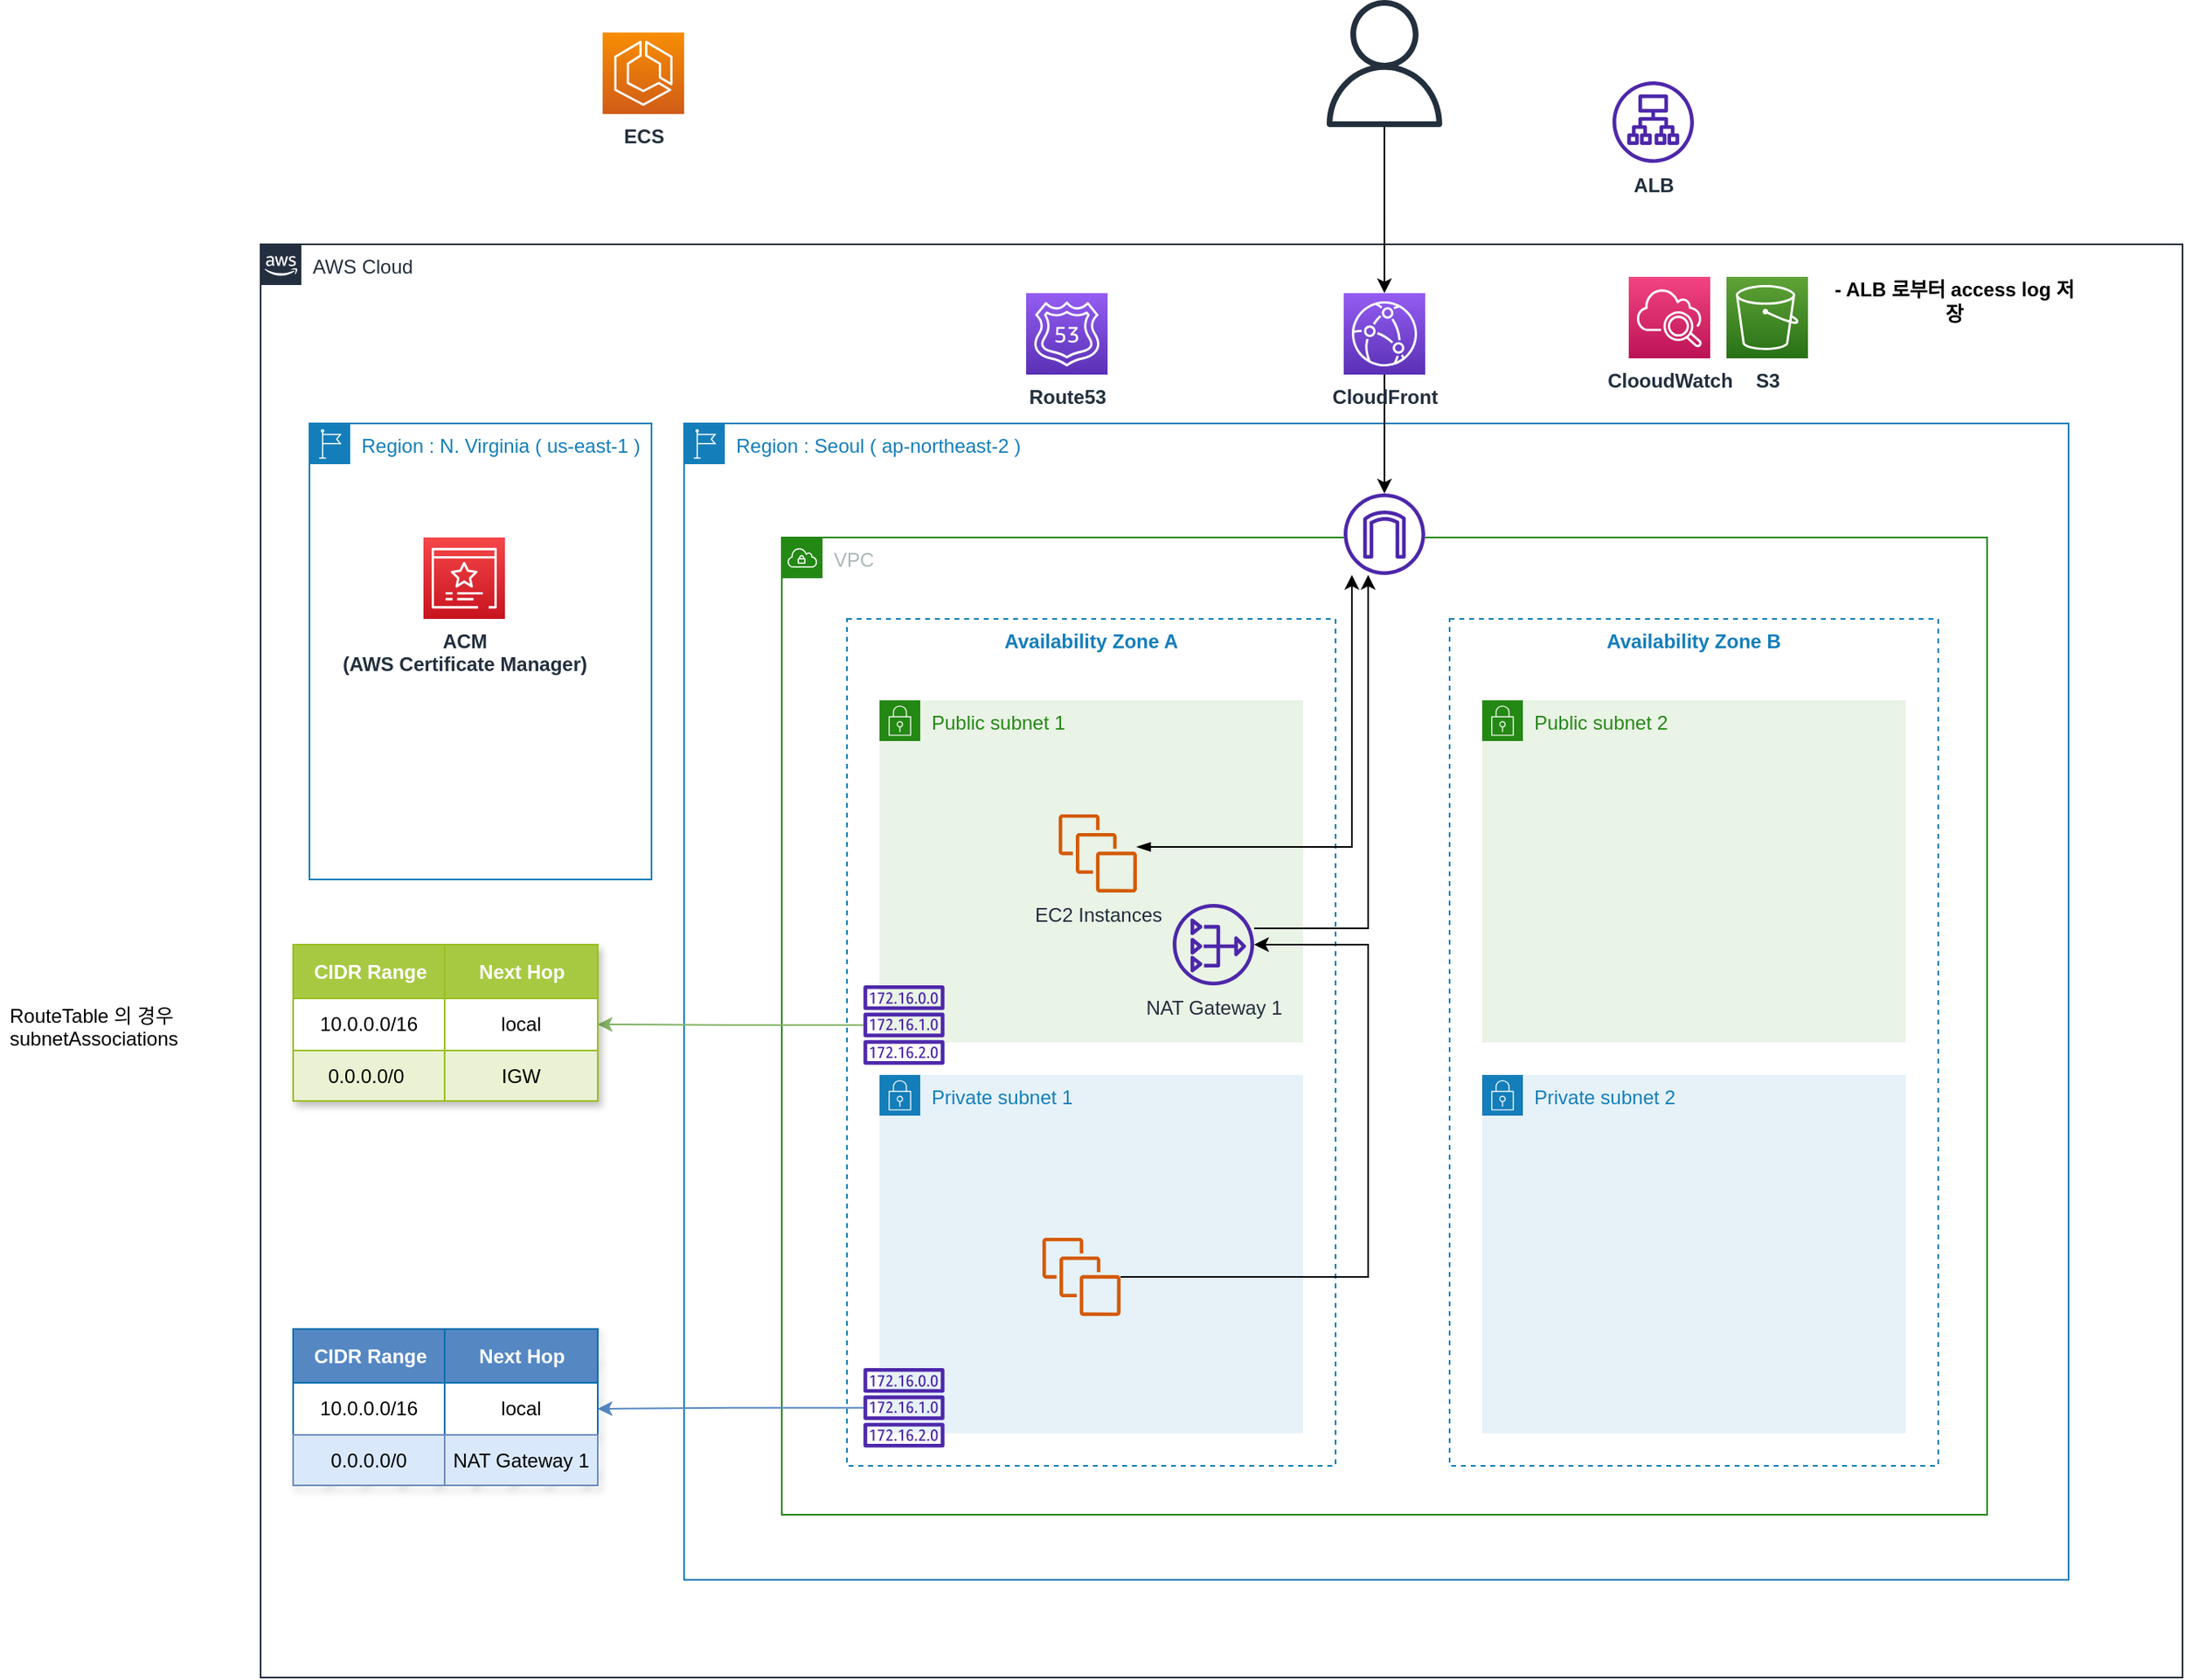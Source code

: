 <mxfile version="21.2.1" type="device" pages="2">
  <diagram name="first" id="Gbo5e4VQ8HwpnUsIbm7H">
    <mxGraphModel dx="2334" dy="1979" grid="1" gridSize="10" guides="1" tooltips="1" connect="1" arrows="1" fold="1" page="1" pageScale="1" pageWidth="1100" pageHeight="850" math="0" shadow="0">
      <root>
        <object label="" aws_vpc_cidr="10.0.0.0/16" aws_public_subnet_1_cidr="10.0.1.0/24" aws_public_subnet_2_cidr="10.0.2.0/24" aws_private_subnet_1_cidr="10.0.4.0/24" aws_private_subnet_2_cidr="10.0.5.0/24" id="0">
          <mxCell />
        </object>
        <mxCell id="1" value="Network layer" style="locked=1;" parent="0" />
        <mxCell id="mb-uH8kiBHIfrfxMW9q3-2" value="Region : Seoul ( ap-northeast-2 )" style="points=[[0,0],[0.25,0],[0.5,0],[0.75,0],[1,0],[1,0.25],[1,0.5],[1,0.75],[1,1],[0.75,1],[0.5,1],[0.25,1],[0,1],[0,0.75],[0,0.5],[0,0.25]];outlineConnect=0;gradientColor=none;html=1;whiteSpace=wrap;fontSize=12;fontStyle=0;container=1;pointerEvents=0;collapsible=0;recursiveResize=0;shape=mxgraph.aws4.group;grIcon=mxgraph.aws4.group_region;strokeColor=#147EBA;fillColor=none;verticalAlign=top;align=left;spacingLeft=30;fontColor=#147EBA;" parent="1" vertex="1">
          <mxGeometry x="120" y="80" width="850" height="710" as="geometry" />
        </mxCell>
        <mxCell id="mb-uH8kiBHIfrfxMW9q3-3" value="VPC" style="points=[[0,0],[0.25,0],[0.5,0],[0.75,0],[1,0],[1,0.25],[1,0.5],[1,0.75],[1,1],[0.75,1],[0.5,1],[0.25,1],[0,1],[0,0.75],[0,0.5],[0,0.25]];outlineConnect=0;gradientColor=none;html=1;whiteSpace=wrap;fontSize=12;fontStyle=0;container=1;pointerEvents=0;collapsible=0;recursiveResize=0;shape=mxgraph.aws4.group;grIcon=mxgraph.aws4.group_vpc;strokeColor=#248814;fillColor=none;verticalAlign=top;align=left;spacingLeft=30;fontColor=#AAB7B8;dashed=0;" parent="mb-uH8kiBHIfrfxMW9q3-2" vertex="1">
          <mxGeometry x="60" y="70" width="740" height="600" as="geometry" />
        </mxCell>
        <mxCell id="mb-uH8kiBHIfrfxMW9q3-4" value="Availability Zone A" style="fillColor=none;strokeColor=#147EBA;dashed=1;verticalAlign=top;fontStyle=1;fontColor=#147EBA;whiteSpace=wrap;html=1;" parent="mb-uH8kiBHIfrfxMW9q3-3" vertex="1">
          <mxGeometry x="40" y="50" width="300" height="520" as="geometry" />
        </mxCell>
        <mxCell id="mb-uH8kiBHIfrfxMW9q3-12" value="Availability Zone B" style="fillColor=none;strokeColor=#147EBA;dashed=1;verticalAlign=top;fontStyle=1;fontColor=#147EBA;whiteSpace=wrap;html=1;" parent="mb-uH8kiBHIfrfxMW9q3-3" vertex="1">
          <mxGeometry x="410" y="50" width="300" height="520" as="geometry" />
        </mxCell>
        <mxCell id="mb-uH8kiBHIfrfxMW9q3-9" value="Public subnet 1" style="points=[[0,0],[0.25,0],[0.5,0],[0.75,0],[1,0],[1,0.25],[1,0.5],[1,0.75],[1,1],[0.75,1],[0.5,1],[0.25,1],[0,1],[0,0.75],[0,0.5],[0,0.25]];outlineConnect=0;gradientColor=none;html=1;whiteSpace=wrap;fontSize=12;fontStyle=0;container=1;pointerEvents=0;collapsible=0;recursiveResize=0;shape=mxgraph.aws4.group;grIcon=mxgraph.aws4.group_security_group;grStroke=0;strokeColor=#248814;fillColor=#E9F3E6;verticalAlign=top;align=left;spacingLeft=30;fontColor=#248814;dashed=0;" parent="mb-uH8kiBHIfrfxMW9q3-3" vertex="1">
          <mxGeometry x="60" y="100" width="260" height="210" as="geometry" />
        </mxCell>
        <mxCell id="mb-uH8kiBHIfrfxMW9q3-8" value="Private subnet 1" style="points=[[0,0],[0.25,0],[0.5,0],[0.75,0],[1,0],[1,0.25],[1,0.5],[1,0.75],[1,1],[0.75,1],[0.5,1],[0.25,1],[0,1],[0,0.75],[0,0.5],[0,0.25]];outlineConnect=0;gradientColor=none;html=1;whiteSpace=wrap;fontSize=12;fontStyle=0;container=1;pointerEvents=0;collapsible=0;recursiveResize=0;shape=mxgraph.aws4.group;grIcon=mxgraph.aws4.group_security_group;grStroke=0;strokeColor=#147EBA;fillColor=#E6F2F8;verticalAlign=top;align=left;spacingLeft=30;fontColor=#147EBA;dashed=0;" parent="mb-uH8kiBHIfrfxMW9q3-3" vertex="1">
          <mxGeometry x="60" y="330" width="260" height="220" as="geometry" />
        </mxCell>
        <mxCell id="mb-uH8kiBHIfrfxMW9q3-13" value="Public subnet 2" style="points=[[0,0],[0.25,0],[0.5,0],[0.75,0],[1,0],[1,0.25],[1,0.5],[1,0.75],[1,1],[0.75,1],[0.5,1],[0.25,1],[0,1],[0,0.75],[0,0.5],[0,0.25]];outlineConnect=0;gradientColor=none;html=1;whiteSpace=wrap;fontSize=12;fontStyle=0;container=1;pointerEvents=0;collapsible=0;recursiveResize=0;shape=mxgraph.aws4.group;grIcon=mxgraph.aws4.group_security_group;grStroke=0;strokeColor=#248814;fillColor=#E9F3E6;verticalAlign=top;align=left;spacingLeft=30;fontColor=#248814;dashed=0;" parent="mb-uH8kiBHIfrfxMW9q3-3" vertex="1">
          <mxGeometry x="430" y="100" width="260" height="210" as="geometry" />
        </mxCell>
        <mxCell id="mb-uH8kiBHIfrfxMW9q3-14" value="Private subnet 2" style="points=[[0,0],[0.25,0],[0.5,0],[0.75,0],[1,0],[1,0.25],[1,0.5],[1,0.75],[1,1],[0.75,1],[0.5,1],[0.25,1],[0,1],[0,0.75],[0,0.5],[0,0.25]];outlineConnect=0;gradientColor=none;html=1;whiteSpace=wrap;fontSize=12;fontStyle=0;container=1;pointerEvents=0;collapsible=0;recursiveResize=0;shape=mxgraph.aws4.group;grIcon=mxgraph.aws4.group_security_group;grStroke=0;strokeColor=#147EBA;fillColor=#E6F2F8;verticalAlign=top;align=left;spacingLeft=30;fontColor=#147EBA;dashed=0;" parent="mb-uH8kiBHIfrfxMW9q3-3" vertex="1">
          <mxGeometry x="430" y="330" width="260" height="220" as="geometry" />
        </mxCell>
        <mxCell id="FrHnQ4htE1Mah1qKq04Q-47" value="Region : N. Virginia ( us-east-1 )" style="points=[[0,0],[0.25,0],[0.5,0],[0.75,0],[1,0],[1,0.25],[1,0.5],[1,0.75],[1,1],[0.75,1],[0.5,1],[0.25,1],[0,1],[0,0.75],[0,0.5],[0,0.25]];outlineConnect=0;gradientColor=none;html=1;whiteSpace=wrap;fontSize=12;fontStyle=0;container=1;pointerEvents=0;collapsible=0;recursiveResize=0;shape=mxgraph.aws4.group;grIcon=mxgraph.aws4.group_region;strokeColor=#147EBA;fillColor=none;verticalAlign=top;align=left;spacingLeft=30;fontColor=#147EBA;shadow=0;fontFamily=Helvetica;" parent="1" vertex="1">
          <mxGeometry x="-110" y="80" width="210" height="280" as="geometry" />
        </mxCell>
        <mxCell id="mrTDmgNtS3M58BJXcttg-2" value="AWS Cloud" style="points=[[0,0],[0.25,0],[0.5,0],[0.75,0],[1,0],[1,0.25],[1,0.5],[1,0.75],[1,1],[0.75,1],[0.5,1],[0.25,1],[0,1],[0,0.75],[0,0.5],[0,0.25]];outlineConnect=0;gradientColor=none;html=1;whiteSpace=wrap;fontSize=12;fontStyle=0;container=1;pointerEvents=0;collapsible=0;recursiveResize=0;shape=mxgraph.aws4.group;grIcon=mxgraph.aws4.group_aws_cloud_alt;strokeColor=#232F3E;fillColor=none;verticalAlign=top;align=left;spacingLeft=30;fontColor=#232F3E;dashed=0;" parent="1" vertex="1">
          <mxGeometry x="-140" y="-30" width="1180" height="880" as="geometry" />
        </mxCell>
        <mxCell id="mb-uH8kiBHIfrfxMW9q3-28" value="Network asso " style="" parent="0" />
        <mxCell id="mb-uH8kiBHIfrfxMW9q3-42" value="" style="group" parent="mb-uH8kiBHIfrfxMW9q3-28" vertex="1" connectable="0">
          <mxGeometry x="525" y="123" width="50" height="50" as="geometry" />
        </mxCell>
        <mxCell id="mb-uH8kiBHIfrfxMW9q3-43" value="" style="rounded=0;whiteSpace=wrap;html=1;strokeColor=none;" parent="mb-uH8kiBHIfrfxMW9q3-42" vertex="1">
          <mxGeometry width="50" height="50" as="geometry" />
        </mxCell>
        <mxCell id="mb-uH8kiBHIfrfxMW9q3-44" value="" style="sketch=0;outlineConnect=0;fontColor=#232F3E;gradientColor=none;fillColor=#4D27AA;strokeColor=none;dashed=0;verticalLabelPosition=bottom;verticalAlign=top;align=center;html=1;fontSize=12;fontStyle=0;aspect=fixed;pointerEvents=1;shape=mxgraph.aws4.internet_gateway;" parent="mb-uH8kiBHIfrfxMW9q3-42" vertex="1">
          <mxGeometry width="50" height="50" as="geometry" />
        </mxCell>
        <mxCell id="mb-uH8kiBHIfrfxMW9q3-48" style="edgeStyle=orthogonalEdgeStyle;rounded=0;orthogonalLoop=1;jettySize=auto;html=1;startArrow=blockThin;startFill=1;" parent="mb-uH8kiBHIfrfxMW9q3-28" source="mb-uH8kiBHIfrfxMW9q3-45" target="mb-uH8kiBHIfrfxMW9q3-44" edge="1">
          <mxGeometry relative="1" as="geometry">
            <Array as="points">
              <mxPoint x="530" y="340" />
            </Array>
          </mxGeometry>
        </mxCell>
        <mxCell id="mb-uH8kiBHIfrfxMW9q3-45" value="EC2 Instances" style="sketch=0;outlineConnect=0;fontColor=#232F3E;gradientColor=none;fillColor=#D45B07;strokeColor=none;dashed=0;verticalLabelPosition=bottom;verticalAlign=top;align=center;html=1;fontSize=12;fontStyle=0;aspect=fixed;pointerEvents=1;shape=mxgraph.aws4.instances;" parent="mb-uH8kiBHIfrfxMW9q3-28" vertex="1">
          <mxGeometry x="350" y="320" width="48" height="48" as="geometry" />
        </mxCell>
        <mxCell id="mb-uH8kiBHIfrfxMW9q3-46" value="NAT Gateway 1" style="sketch=0;outlineConnect=0;fontColor=#232F3E;gradientColor=none;fillColor=#4D27AA;strokeColor=none;dashed=0;verticalLabelPosition=bottom;verticalAlign=top;align=center;html=1;fontSize=12;fontStyle=0;aspect=fixed;pointerEvents=1;shape=mxgraph.aws4.nat_gateway;" parent="mb-uH8kiBHIfrfxMW9q3-28" vertex="1">
          <mxGeometry x="420" y="375" width="50" height="50" as="geometry" />
        </mxCell>
        <mxCell id="mb-uH8kiBHIfrfxMW9q3-47" style="edgeStyle=orthogonalEdgeStyle;rounded=0;orthogonalLoop=1;jettySize=auto;html=1;" parent="mb-uH8kiBHIfrfxMW9q3-28" source="mb-uH8kiBHIfrfxMW9q3-46" target="mb-uH8kiBHIfrfxMW9q3-44" edge="1">
          <mxGeometry relative="1" as="geometry">
            <Array as="points">
              <mxPoint x="540" y="390" />
            </Array>
          </mxGeometry>
        </mxCell>
        <mxCell id="mb-uH8kiBHIfrfxMW9q3-50" style="edgeStyle=orthogonalEdgeStyle;rounded=0;orthogonalLoop=1;jettySize=auto;html=1;" parent="mb-uH8kiBHIfrfxMW9q3-28" source="mb-uH8kiBHIfrfxMW9q3-49" edge="1">
          <mxGeometry relative="1" as="geometry">
            <mxPoint x="470" y="400" as="targetPoint" />
            <Array as="points">
              <mxPoint x="540" y="604" />
              <mxPoint x="540" y="400" />
            </Array>
          </mxGeometry>
        </mxCell>
        <mxCell id="mb-uH8kiBHIfrfxMW9q3-49" value="" style="sketch=0;outlineConnect=0;fontColor=#232F3E;gradientColor=none;fillColor=#D45B07;strokeColor=none;dashed=0;verticalLabelPosition=bottom;verticalAlign=top;align=center;html=1;fontSize=12;fontStyle=0;aspect=fixed;pointerEvents=1;shape=mxgraph.aws4.instances;" parent="mb-uH8kiBHIfrfxMW9q3-28" vertex="1">
          <mxGeometry x="340" y="580" width="48" height="48" as="geometry" />
        </mxCell>
        <mxCell id="FrHnQ4htE1Mah1qKq04Q-1" style="edgeStyle=orthogonalEdgeStyle;rounded=0;orthogonalLoop=1;jettySize=auto;html=1;entryX=1;entryY=0.5;entryDx=0;entryDy=0;fillColor=#d5e8d4;strokeColor=#82b366;fontStyle=1" parent="mb-uH8kiBHIfrfxMW9q3-28" source="mb-uH8kiBHIfrfxMW9q3-51" target="mb-uH8kiBHIfrfxMW9q3-58" edge="1">
          <mxGeometry relative="1" as="geometry" />
        </mxCell>
        <mxCell id="mb-uH8kiBHIfrfxMW9q3-51" value="" style="sketch=0;outlineConnect=0;fontColor=#232F3E;gradientColor=none;fillColor=#4D27AA;strokeColor=none;dashed=0;verticalLabelPosition=bottom;verticalAlign=top;align=center;html=1;fontSize=12;fontStyle=0;aspect=fixed;pointerEvents=1;shape=mxgraph.aws4.route_table;" parent="mb-uH8kiBHIfrfxMW9q3-28" vertex="1">
          <mxGeometry x="230" y="425" width="50" height="48.72" as="geometry" />
        </mxCell>
        <mxCell id="FrHnQ4htE1Mah1qKq04Q-43" style="edgeStyle=orthogonalEdgeStyle;rounded=0;orthogonalLoop=1;jettySize=auto;html=1;fontFamily=Helvetica;fontSize=12;fontColor=rgb(0, 0, 0);strokeColor=#5587C3;" parent="mb-uH8kiBHIfrfxMW9q3-28" source="mb-uH8kiBHIfrfxMW9q3-52" target="FrHnQ4htE1Mah1qKq04Q-20" edge="1">
          <mxGeometry relative="1" as="geometry" />
        </mxCell>
        <mxCell id="mb-uH8kiBHIfrfxMW9q3-52" value="" style="sketch=0;outlineConnect=0;fontColor=#232F3E;gradientColor=none;fillColor=#4D27AA;strokeColor=none;dashed=0;verticalLabelPosition=bottom;verticalAlign=top;align=center;html=1;fontSize=12;fontStyle=0;aspect=fixed;pointerEvents=1;shape=mxgraph.aws4.route_table;" parent="mb-uH8kiBHIfrfxMW9q3-28" vertex="1">
          <mxGeometry x="230" y="660" width="50" height="48.72" as="geometry" />
        </mxCell>
        <mxCell id="mb-uH8kiBHIfrfxMW9q3-53" value="Assets" style="childLayout=tableLayout;recursiveResize=0;strokeColor=#98bf21;fillColor=#A7C942;shadow=1;" parent="mb-uH8kiBHIfrfxMW9q3-28" vertex="1">
          <mxGeometry x="-120" y="400" width="187" height="96" as="geometry" />
        </mxCell>
        <mxCell id="mb-uH8kiBHIfrfxMW9q3-54" style="shape=tableRow;horizontal=0;startSize=0;swimlaneHead=0;swimlaneBody=0;top=0;left=0;bottom=0;right=0;dropTarget=0;collapsible=0;recursiveResize=0;expand=0;fontStyle=0;strokeColor=inherit;fillColor=#ffffff;" parent="mb-uH8kiBHIfrfxMW9q3-53" vertex="1">
          <mxGeometry width="187" height="33" as="geometry" />
        </mxCell>
        <mxCell id="mb-uH8kiBHIfrfxMW9q3-55" value="CIDR Range" style="connectable=0;recursiveResize=0;strokeColor=inherit;fillColor=#A7C942;align=center;fontStyle=1;fontColor=#FFFFFF;html=1;" parent="mb-uH8kiBHIfrfxMW9q3-54" vertex="1">
          <mxGeometry width="93" height="33" as="geometry">
            <mxRectangle width="93" height="33" as="alternateBounds" />
          </mxGeometry>
        </mxCell>
        <mxCell id="mb-uH8kiBHIfrfxMW9q3-56" value="Next Hop" style="connectable=0;recursiveResize=0;strokeColor=inherit;fillColor=#A7C942;align=center;fontStyle=1;fontColor=#FFFFFF;html=1;" parent="mb-uH8kiBHIfrfxMW9q3-54" vertex="1">
          <mxGeometry x="93" width="94" height="33" as="geometry">
            <mxRectangle width="94" height="33" as="alternateBounds" />
          </mxGeometry>
        </mxCell>
        <mxCell id="mb-uH8kiBHIfrfxMW9q3-58" value="" style="shape=tableRow;horizontal=0;startSize=0;swimlaneHead=0;swimlaneBody=0;top=0;left=0;bottom=0;right=0;dropTarget=0;collapsible=0;recursiveResize=0;expand=0;fontStyle=0;strokeColor=inherit;fillColor=#ffffff;" parent="mb-uH8kiBHIfrfxMW9q3-53" vertex="1">
          <mxGeometry y="33" width="187" height="32" as="geometry" />
        </mxCell>
        <object placeholders="1" placeholder="aws_vpc_cidr" id="mb-uH8kiBHIfrfxMW9q3-59">
          <mxCell style="connectable=0;recursiveResize=0;strokeColor=inherit;fillColor=inherit;align=center;whiteSpace=wrap;html=1;" parent="mb-uH8kiBHIfrfxMW9q3-58" vertex="1">
            <mxGeometry width="93" height="32" as="geometry">
              <mxRectangle width="93" height="32" as="alternateBounds" />
            </mxGeometry>
          </mxCell>
        </object>
        <mxCell id="mb-uH8kiBHIfrfxMW9q3-60" value="local" style="connectable=0;recursiveResize=0;strokeColor=inherit;fillColor=inherit;align=center;whiteSpace=wrap;html=1;" parent="mb-uH8kiBHIfrfxMW9q3-58" vertex="1">
          <mxGeometry x="93" width="94" height="32" as="geometry">
            <mxRectangle width="94" height="32" as="alternateBounds" />
          </mxGeometry>
        </mxCell>
        <mxCell id="mb-uH8kiBHIfrfxMW9q3-62" value="" style="shape=tableRow;horizontal=0;startSize=0;swimlaneHead=0;swimlaneBody=0;top=0;left=0;bottom=0;right=0;dropTarget=0;collapsible=0;recursiveResize=0;expand=0;fontStyle=1;strokeColor=inherit;fillColor=#EAF2D3;" parent="mb-uH8kiBHIfrfxMW9q3-53" vertex="1">
          <mxGeometry y="65" width="187" height="31" as="geometry" />
        </mxCell>
        <mxCell id="mb-uH8kiBHIfrfxMW9q3-63" value="0.0.0.0/0&amp;nbsp;" style="connectable=0;recursiveResize=0;strokeColor=inherit;fillColor=inherit;whiteSpace=wrap;html=1;" parent="mb-uH8kiBHIfrfxMW9q3-62" vertex="1">
          <mxGeometry width="93" height="31" as="geometry">
            <mxRectangle width="93" height="31" as="alternateBounds" />
          </mxGeometry>
        </mxCell>
        <mxCell id="mb-uH8kiBHIfrfxMW9q3-64" value="IGW" style="connectable=0;recursiveResize=0;strokeColor=inherit;fillColor=inherit;whiteSpace=wrap;html=1;" parent="mb-uH8kiBHIfrfxMW9q3-62" vertex="1">
          <mxGeometry x="93" width="94" height="31" as="geometry">
            <mxRectangle width="94" height="31" as="alternateBounds" />
          </mxGeometry>
        </mxCell>
        <mxCell id="FrHnQ4htE1Mah1qKq04Q-15" value="Assets" style="childLayout=tableLayout;recursiveResize=0;strokeColor=#006EAF;fillColor=#1ba1e2;shadow=1;fillStyle=hatch;fontColor=#ffffff;" parent="mb-uH8kiBHIfrfxMW9q3-28" vertex="1">
          <mxGeometry x="-120" y="636" width="187" height="96" as="geometry" />
        </mxCell>
        <mxCell id="FrHnQ4htE1Mah1qKq04Q-16" style="shape=tableRow;horizontal=0;startSize=0;swimlaneHead=0;swimlaneBody=0;top=0;left=0;bottom=0;right=0;dropTarget=0;collapsible=0;recursiveResize=0;expand=0;fontStyle=0;strokeColor=inherit;fillColor=#5587c3;" parent="FrHnQ4htE1Mah1qKq04Q-15" vertex="1">
          <mxGeometry width="187" height="33" as="geometry" />
        </mxCell>
        <mxCell id="FrHnQ4htE1Mah1qKq04Q-17" value="CIDR Range" style="connectable=0;recursiveResize=0;strokeColor=inherit;fillColor=#5587c3;align=center;fontStyle=1;fontColor=#FFFFFF;html=1;" parent="FrHnQ4htE1Mah1qKq04Q-16" vertex="1">
          <mxGeometry width="93" height="33" as="geometry">
            <mxRectangle width="93" height="33" as="alternateBounds" />
          </mxGeometry>
        </mxCell>
        <mxCell id="FrHnQ4htE1Mah1qKq04Q-18" value="Next Hop" style="connectable=0;recursiveResize=0;strokeColor=inherit;fillColor=#5587c3;align=center;fontStyle=1;fontColor=#FFFFFF;html=1;" parent="FrHnQ4htE1Mah1qKq04Q-16" vertex="1">
          <mxGeometry x="93" width="94" height="33" as="geometry">
            <mxRectangle width="94" height="33" as="alternateBounds" />
          </mxGeometry>
        </mxCell>
        <mxCell id="FrHnQ4htE1Mah1qKq04Q-20" value="" style="shape=tableRow;horizontal=0;startSize=0;swimlaneHead=0;swimlaneBody=0;top=0;left=0;bottom=0;right=0;dropTarget=0;collapsible=0;recursiveResize=0;expand=0;fontStyle=0;strokeColor=inherit;fillColor=#ffffff;" parent="FrHnQ4htE1Mah1qKq04Q-15" vertex="1">
          <mxGeometry y="33" width="187" height="32" as="geometry" />
        </mxCell>
        <object placeholders="1" placeholder="aws_vpc_cidr" id="FrHnQ4htE1Mah1qKq04Q-21">
          <mxCell style="connectable=0;recursiveResize=0;strokeColor=inherit;fillColor=inherit;align=center;whiteSpace=wrap;html=1;" parent="FrHnQ4htE1Mah1qKq04Q-20" vertex="1">
            <mxGeometry width="93" height="32" as="geometry">
              <mxRectangle width="93" height="32" as="alternateBounds" />
            </mxGeometry>
          </mxCell>
        </object>
        <mxCell id="FrHnQ4htE1Mah1qKq04Q-22" value="local" style="connectable=0;recursiveResize=0;strokeColor=inherit;fillColor=inherit;align=center;whiteSpace=wrap;html=1;" parent="FrHnQ4htE1Mah1qKq04Q-20" vertex="1">
          <mxGeometry x="93" width="94" height="32" as="geometry">
            <mxRectangle width="94" height="32" as="alternateBounds" />
          </mxGeometry>
        </mxCell>
        <mxCell id="FrHnQ4htE1Mah1qKq04Q-24" value="" style="shape=tableRow;horizontal=0;startSize=0;swimlaneHead=0;swimlaneBody=0;top=0;left=0;bottom=0;right=0;dropTarget=0;collapsible=0;recursiveResize=0;expand=0;fontStyle=1;strokeColor=#6c8ebf;fillColor=#dae8fc;" parent="FrHnQ4htE1Mah1qKq04Q-15" vertex="1">
          <mxGeometry y="65" width="187" height="31" as="geometry" />
        </mxCell>
        <mxCell id="FrHnQ4htE1Mah1qKq04Q-25" value="0.0.0.0/0" style="connectable=0;recursiveResize=0;strokeColor=#6c8ebf;fillColor=#dae8fc;whiteSpace=wrap;html=1;" parent="FrHnQ4htE1Mah1qKq04Q-24" vertex="1">
          <mxGeometry width="93" height="31" as="geometry">
            <mxRectangle width="93" height="31" as="alternateBounds" />
          </mxGeometry>
        </mxCell>
        <mxCell id="FrHnQ4htE1Mah1qKq04Q-26" value="NAT Gateway 1" style="connectable=0;recursiveResize=0;strokeColor=#6c8ebf;fillColor=#dae8fc;whiteSpace=wrap;html=1;" parent="FrHnQ4htE1Mah1qKq04Q-24" vertex="1">
          <mxGeometry x="93" width="94" height="31" as="geometry">
            <mxRectangle width="94" height="31" as="alternateBounds" />
          </mxGeometry>
        </mxCell>
        <mxCell id="FrHnQ4htE1Mah1qKq04Q-44" value="RouteTable 의 경우 subnetAssociations" style="text;strokeColor=none;fillColor=none;align=left;verticalAlign=middle;spacingLeft=4;spacingRight=4;overflow=hidden;points=[[0,0.5],[1,0.5]];portConstraint=eastwest;rotatable=0;whiteSpace=wrap;html=1;fontSize=12;fontFamily=Helvetica;fontColor=rgb(0, 0, 0);" parent="mb-uH8kiBHIfrfxMW9q3-28" vertex="1">
          <mxGeometry x="-300" y="434.36" width="150" height="30" as="geometry" />
        </mxCell>
        <mxCell id="FrHnQ4htE1Mah1qKq04Q-59" style="edgeStyle=orthogonalEdgeStyle;rounded=0;orthogonalLoop=1;jettySize=auto;html=1;fontFamily=Helvetica;fontSize=12;fontColor=rgb(0, 0, 0);" parent="mb-uH8kiBHIfrfxMW9q3-28" source="mrTDmgNtS3M58BJXcttg-8" target="mrTDmgNtS3M58BJXcttg-9" edge="1">
          <mxGeometry relative="1" as="geometry">
            <mxPoint x="550.333" y="-80" as="sourcePoint" />
          </mxGeometry>
        </mxCell>
        <mxCell id="FrHnQ4htE1Mah1qKq04Q-61" value="&lt;b&gt;ACM &lt;br&gt;(AWS Certificate Manager)&lt;/b&gt;" style="sketch=0;points=[[0,0,0],[0.25,0,0],[0.5,0,0],[0.75,0,0],[1,0,0],[0,1,0],[0.25,1,0],[0.5,1,0],[0.75,1,0],[1,1,0],[0,0.25,0],[0,0.5,0],[0,0.75,0],[1,0.25,0],[1,0.5,0],[1,0.75,0]];outlineConnect=0;fontColor=#232F3E;gradientColor=#F54749;gradientDirection=north;fillColor=#C7131F;strokeColor=#ffffff;dashed=0;verticalLabelPosition=bottom;verticalAlign=top;align=center;html=1;fontSize=12;fontStyle=0;aspect=fixed;shape=mxgraph.aws4.resourceIcon;resIcon=mxgraph.aws4.certificate_manager_3;shadow=0;fontFamily=Helvetica;" parent="mb-uH8kiBHIfrfxMW9q3-28" vertex="1">
          <mxGeometry x="-40" y="150" width="50" height="50" as="geometry" />
        </mxCell>
        <mxCell id="mrTDmgNtS3M58BJXcttg-8" value="" style="sketch=0;outlineConnect=0;fontColor=#232F3E;gradientColor=none;fillColor=#232F3D;strokeColor=none;dashed=0;verticalLabelPosition=bottom;verticalAlign=top;align=center;html=1;fontSize=12;fontStyle=0;aspect=fixed;pointerEvents=1;shape=mxgraph.aws4.user;" parent="mb-uH8kiBHIfrfxMW9q3-28" vertex="1">
          <mxGeometry x="511" y="-180" width="78" height="78" as="geometry" />
        </mxCell>
        <mxCell id="mrTDmgNtS3M58BJXcttg-10" value="&lt;b&gt;Route53&lt;/b&gt;" style="sketch=0;points=[[0,0,0],[0.25,0,0],[0.5,0,0],[0.75,0,0],[1,0,0],[0,1,0],[0.25,1,0],[0.5,1,0],[0.75,1,0],[1,1,0],[0,0.25,0],[0,0.5,0],[0,0.75,0],[1,0.25,0],[1,0.5,0],[1,0.75,0]];outlineConnect=0;fontColor=#232F3E;gradientColor=#945DF2;gradientDirection=north;fillColor=#5A30B5;strokeColor=#ffffff;dashed=0;verticalLabelPosition=bottom;verticalAlign=top;align=center;html=1;fontSize=12;fontStyle=0;aspect=fixed;shape=mxgraph.aws4.resourceIcon;resIcon=mxgraph.aws4.route_53;shadow=0;fontFamily=Helvetica;" parent="mb-uH8kiBHIfrfxMW9q3-28" vertex="1">
          <mxGeometry x="330" width="50" height="50" as="geometry" />
        </mxCell>
        <mxCell id="mrTDmgNtS3M58BJXcttg-11" value="" style="edgeStyle=orthogonalEdgeStyle;rounded=0;orthogonalLoop=1;jettySize=auto;html=1;fontFamily=Helvetica;fontSize=12;fontColor=rgb(0, 0, 0);" parent="mb-uH8kiBHIfrfxMW9q3-28" source="mrTDmgNtS3M58BJXcttg-9" target="mb-uH8kiBHIfrfxMW9q3-44" edge="1">
          <mxGeometry relative="1" as="geometry">
            <mxPoint x="550" y="-102" as="sourcePoint" />
            <mxPoint x="550" y="123" as="targetPoint" />
          </mxGeometry>
        </mxCell>
        <mxCell id="mrTDmgNtS3M58BJXcttg-9" value="&lt;b&gt;CloudFront&lt;/b&gt;" style="sketch=0;points=[[0,0,0],[0.25,0,0],[0.5,0,0],[0.75,0,0],[1,0,0],[0,1,0],[0.25,1,0],[0.5,1,0],[0.75,1,0],[1,1,0],[0,0.25,0],[0,0.5,0],[0,0.75,0],[1,0.25,0],[1,0.5,0],[1,0.75,0]];outlineConnect=0;fontColor=#232F3E;gradientColor=#945DF2;gradientDirection=north;fillColor=#5A30B5;strokeColor=#ffffff;dashed=0;verticalLabelPosition=bottom;verticalAlign=top;align=center;html=1;fontSize=12;fontStyle=0;aspect=fixed;shape=mxgraph.aws4.resourceIcon;resIcon=mxgraph.aws4.cloudfront;shadow=0;fontFamily=Helvetica;" parent="mb-uH8kiBHIfrfxMW9q3-28" vertex="1">
          <mxGeometry x="525" width="50" height="50" as="geometry" />
        </mxCell>
        <mxCell id="OV5MdZ-JDMMUz64j9pT9-5" value="&lt;b&gt;ALB&lt;/b&gt;" style="sketch=0;outlineConnect=0;fontColor=#232F3E;gradientColor=none;fillColor=#4D27AA;strokeColor=none;dashed=0;verticalLabelPosition=bottom;verticalAlign=top;align=center;html=1;fontSize=12;fontStyle=0;aspect=fixed;pointerEvents=1;shape=mxgraph.aws4.application_load_balancer;" vertex="1" parent="mb-uH8kiBHIfrfxMW9q3-28">
          <mxGeometry x="690" y="-130" width="50" height="50" as="geometry" />
        </mxCell>
        <mxCell id="OV5MdZ-JDMMUz64j9pT9-2" value="Service" parent="0" />
        <mxCell id="OV5MdZ-JDMMUz64j9pT9-3" value="&lt;b&gt;S3&lt;/b&gt;" style="sketch=0;points=[[0,0,0],[0.25,0,0],[0.5,0,0],[0.75,0,0],[1,0,0],[0,1,0],[0.25,1,0],[0.5,1,0],[0.75,1,0],[1,1,0],[0,0.25,0],[0,0.5,0],[0,0.75,0],[1,0.25,0],[1,0.5,0],[1,0.75,0]];outlineConnect=0;fontColor=#232F3E;gradientColor=#60A337;gradientDirection=north;fillColor=#277116;strokeColor=#ffffff;dashed=0;verticalLabelPosition=bottom;verticalAlign=top;align=center;html=1;fontSize=12;fontStyle=0;aspect=fixed;shape=mxgraph.aws4.resourceIcon;resIcon=mxgraph.aws4.s3;" vertex="1" parent="OV5MdZ-JDMMUz64j9pT9-2">
          <mxGeometry x="760" y="-10" width="50" height="50" as="geometry" />
        </mxCell>
        <mxCell id="OV5MdZ-JDMMUz64j9pT9-6" value="- ALB 로부터 access log 저장" style="text;html=1;strokeColor=none;fillColor=none;align=center;verticalAlign=middle;whiteSpace=wrap;rounded=0;fontStyle=1" vertex="1" parent="OV5MdZ-JDMMUz64j9pT9-2">
          <mxGeometry x="820" y="-10" width="160" height="30" as="geometry" />
        </mxCell>
        <mxCell id="OV5MdZ-JDMMUz64j9pT9-7" value="&lt;b&gt;ClooudWatch&lt;/b&gt;" style="sketch=0;points=[[0,0,0],[0.25,0,0],[0.5,0,0],[0.75,0,0],[1,0,0],[0,1,0],[0.25,1,0],[0.5,1,0],[0.75,1,0],[1,1,0],[0,0.25,0],[0,0.5,0],[0,0.75,0],[1,0.25,0],[1,0.5,0],[1,0.75,0]];points=[[0,0,0],[0.25,0,0],[0.5,0,0],[0.75,0,0],[1,0,0],[0,1,0],[0.25,1,0],[0.5,1,0],[0.75,1,0],[1,1,0],[0,0.25,0],[0,0.5,0],[0,0.75,0],[1,0.25,0],[1,0.5,0],[1,0.75,0]];outlineConnect=0;fontColor=#232F3E;gradientColor=#F34482;gradientDirection=north;fillColor=#BC1356;strokeColor=#ffffff;dashed=0;verticalLabelPosition=bottom;verticalAlign=top;align=center;html=1;fontSize=12;fontStyle=0;aspect=fixed;shape=mxgraph.aws4.resourceIcon;resIcon=mxgraph.aws4.cloudwatch_2;" vertex="1" parent="OV5MdZ-JDMMUz64j9pT9-2">
          <mxGeometry x="700" y="-10" width="50" height="50" as="geometry" />
        </mxCell>
        <mxCell id="OV5MdZ-JDMMUz64j9pT9-8" value="&lt;b&gt;ECS&lt;/b&gt;" style="sketch=0;points=[[0,0,0],[0.25,0,0],[0.5,0,0],[0.75,0,0],[1,0,0],[0,1,0],[0.25,1,0],[0.5,1,0],[0.75,1,0],[1,1,0],[0,0.25,0],[0,0.5,0],[0,0.75,0],[1,0.25,0],[1,0.5,0],[1,0.75,0]];outlineConnect=0;fontColor=#232F3E;gradientColor=#F78E04;gradientDirection=north;fillColor=#D05C17;strokeColor=#ffffff;dashed=0;verticalLabelPosition=bottom;verticalAlign=top;align=center;html=1;fontSize=12;fontStyle=0;aspect=fixed;shape=mxgraph.aws4.resourceIcon;resIcon=mxgraph.aws4.ecs;" vertex="1" parent="OV5MdZ-JDMMUz64j9pT9-2">
          <mxGeometry x="70" y="-160" width="50" height="50" as="geometry" />
        </mxCell>
      </root>
    </mxGraphModel>
  </diagram>
  <diagram name="architectureV2" id="KD2MNpDU8NYvrPc_Ilrf">
    <mxGraphModel dx="2966" dy="2006" grid="1" gridSize="10" guides="1" tooltips="1" connect="1" arrows="1" fold="1" page="1" pageScale="1" pageWidth="1100" pageHeight="850" math="0" shadow="0">
      <root>
        <object label="" aws_vpc_cidr="10.0.0.0/16" aws_public_subnet_1_cidr="10.0.1.0/24" aws_public_subnet_2_cidr="10.0.2.0/24" aws_private_subnet_1_cidr="10.0.4.0/24" aws_private_subnet_2_cidr="10.0.5.0/24" id="8Jet7NFCl9fdVnj03aGY-0">
          <mxCell />
        </object>
        <mxCell id="8Jet7NFCl9fdVnj03aGY-1" value="Network layer" style="locked=1;" parent="8Jet7NFCl9fdVnj03aGY-0" />
        <mxCell id="8Jet7NFCl9fdVnj03aGY-2" value="Region : Seoul ( ap-northeast-2 )" style="points=[[0,0],[0.25,0],[0.5,0],[0.75,0],[1,0],[1,0.25],[1,0.5],[1,0.75],[1,1],[0.75,1],[0.5,1],[0.25,1],[0,1],[0,0.75],[0,0.5],[0,0.25]];outlineConnect=0;gradientColor=none;html=1;whiteSpace=wrap;fontSize=12;fontStyle=0;container=1;pointerEvents=0;collapsible=0;recursiveResize=0;shape=mxgraph.aws4.group;grIcon=mxgraph.aws4.group_region;strokeColor=#147EBA;fillColor=none;verticalAlign=top;align=left;spacingLeft=30;fontColor=#147EBA;" vertex="1" parent="8Jet7NFCl9fdVnj03aGY-1">
          <mxGeometry x="120" y="80" width="850" height="710" as="geometry" />
        </mxCell>
        <mxCell id="8Jet7NFCl9fdVnj03aGY-3" value="VPC" style="points=[[0,0],[0.25,0],[0.5,0],[0.75,0],[1,0],[1,0.25],[1,0.5],[1,0.75],[1,1],[0.75,1],[0.5,1],[0.25,1],[0,1],[0,0.75],[0,0.5],[0,0.25]];outlineConnect=0;gradientColor=none;html=1;whiteSpace=wrap;fontSize=12;fontStyle=0;container=1;pointerEvents=0;collapsible=0;recursiveResize=0;shape=mxgraph.aws4.group;grIcon=mxgraph.aws4.group_vpc;strokeColor=#248814;fillColor=none;verticalAlign=top;align=left;spacingLeft=30;fontColor=#AAB7B8;dashed=0;" vertex="1" parent="8Jet7NFCl9fdVnj03aGY-2">
          <mxGeometry x="60" y="70" width="740" height="600" as="geometry" />
        </mxCell>
        <mxCell id="8Jet7NFCl9fdVnj03aGY-4" value="Availability Zone A" style="fillColor=none;strokeColor=#147EBA;dashed=1;verticalAlign=top;fontStyle=1;fontColor=#147EBA;whiteSpace=wrap;html=1;" vertex="1" parent="8Jet7NFCl9fdVnj03aGY-3">
          <mxGeometry x="40" y="50" width="300" height="520" as="geometry" />
        </mxCell>
        <mxCell id="8Jet7NFCl9fdVnj03aGY-5" value="Availability Zone B" style="fillColor=none;strokeColor=#147EBA;dashed=1;verticalAlign=top;fontStyle=1;fontColor=#147EBA;whiteSpace=wrap;html=1;" vertex="1" parent="8Jet7NFCl9fdVnj03aGY-3">
          <mxGeometry x="410" y="50" width="300" height="520" as="geometry" />
        </mxCell>
        <mxCell id="8Jet7NFCl9fdVnj03aGY-6" value="Public subnet 1" style="points=[[0,0],[0.25,0],[0.5,0],[0.75,0],[1,0],[1,0.25],[1,0.5],[1,0.75],[1,1],[0.75,1],[0.5,1],[0.25,1],[0,1],[0,0.75],[0,0.5],[0,0.25]];outlineConnect=0;gradientColor=none;html=1;whiteSpace=wrap;fontSize=12;fontStyle=0;container=1;pointerEvents=0;collapsible=0;recursiveResize=0;shape=mxgraph.aws4.group;grIcon=mxgraph.aws4.group_security_group;grStroke=0;strokeColor=#248814;fillColor=#E9F3E6;verticalAlign=top;align=left;spacingLeft=30;fontColor=#248814;dashed=0;" vertex="1" parent="8Jet7NFCl9fdVnj03aGY-3">
          <mxGeometry x="60" y="100" width="260" height="210" as="geometry" />
        </mxCell>
        <mxCell id="8Jet7NFCl9fdVnj03aGY-7" value="Private subnet 1" style="points=[[0,0],[0.25,0],[0.5,0],[0.75,0],[1,0],[1,0.25],[1,0.5],[1,0.75],[1,1],[0.75,1],[0.5,1],[0.25,1],[0,1],[0,0.75],[0,0.5],[0,0.25]];outlineConnect=0;gradientColor=none;html=1;whiteSpace=wrap;fontSize=12;fontStyle=0;container=1;pointerEvents=0;collapsible=0;recursiveResize=0;shape=mxgraph.aws4.group;grIcon=mxgraph.aws4.group_security_group;grStroke=0;strokeColor=#147EBA;fillColor=#E6F2F8;verticalAlign=top;align=left;spacingLeft=30;fontColor=#147EBA;dashed=0;" vertex="1" parent="8Jet7NFCl9fdVnj03aGY-3">
          <mxGeometry x="60" y="330" width="260" height="220" as="geometry" />
        </mxCell>
        <mxCell id="8Jet7NFCl9fdVnj03aGY-8" value="Public subnet 2" style="points=[[0,0],[0.25,0],[0.5,0],[0.75,0],[1,0],[1,0.25],[1,0.5],[1,0.75],[1,1],[0.75,1],[0.5,1],[0.25,1],[0,1],[0,0.75],[0,0.5],[0,0.25]];outlineConnect=0;gradientColor=none;html=1;whiteSpace=wrap;fontSize=12;fontStyle=0;container=1;pointerEvents=0;collapsible=0;recursiveResize=0;shape=mxgraph.aws4.group;grIcon=mxgraph.aws4.group_security_group;grStroke=0;strokeColor=#248814;fillColor=#E9F3E6;verticalAlign=top;align=left;spacingLeft=30;fontColor=#248814;dashed=0;" vertex="1" parent="8Jet7NFCl9fdVnj03aGY-3">
          <mxGeometry x="430" y="100" width="260" height="210" as="geometry" />
        </mxCell>
        <mxCell id="8Jet7NFCl9fdVnj03aGY-9" value="Private subnet 2" style="points=[[0,0],[0.25,0],[0.5,0],[0.75,0],[1,0],[1,0.25],[1,0.5],[1,0.75],[1,1],[0.75,1],[0.5,1],[0.25,1],[0,1],[0,0.75],[0,0.5],[0,0.25]];outlineConnect=0;gradientColor=none;html=1;whiteSpace=wrap;fontSize=12;fontStyle=0;container=1;pointerEvents=0;collapsible=0;recursiveResize=0;shape=mxgraph.aws4.group;grIcon=mxgraph.aws4.group_security_group;grStroke=0;strokeColor=#147EBA;fillColor=#E6F2F8;verticalAlign=top;align=left;spacingLeft=30;fontColor=#147EBA;dashed=0;" vertex="1" parent="8Jet7NFCl9fdVnj03aGY-3">
          <mxGeometry x="430" y="330" width="260" height="220" as="geometry" />
        </mxCell>
        <mxCell id="8Jet7NFCl9fdVnj03aGY-10" value="Region : N. Virginia ( us-east-1 )" style="points=[[0,0],[0.25,0],[0.5,0],[0.75,0],[1,0],[1,0.25],[1,0.5],[1,0.75],[1,1],[0.75,1],[0.5,1],[0.25,1],[0,1],[0,0.75],[0,0.5],[0,0.25]];outlineConnect=0;gradientColor=none;html=1;whiteSpace=wrap;fontSize=12;fontStyle=0;container=1;pointerEvents=0;collapsible=0;recursiveResize=0;shape=mxgraph.aws4.group;grIcon=mxgraph.aws4.group_region;strokeColor=#147EBA;fillColor=none;verticalAlign=top;align=left;spacingLeft=30;fontColor=#147EBA;shadow=0;fontFamily=Helvetica;" vertex="1" parent="8Jet7NFCl9fdVnj03aGY-1">
          <mxGeometry x="-110" y="80" width="210" height="280" as="geometry" />
        </mxCell>
        <mxCell id="8Jet7NFCl9fdVnj03aGY-11" value="AWS Cloud" style="points=[[0,0],[0.25,0],[0.5,0],[0.75,0],[1,0],[1,0.25],[1,0.5],[1,0.75],[1,1],[0.75,1],[0.5,1],[0.25,1],[0,1],[0,0.75],[0,0.5],[0,0.25]];outlineConnect=0;gradientColor=none;html=1;whiteSpace=wrap;fontSize=12;fontStyle=0;container=1;pointerEvents=0;collapsible=0;recursiveResize=0;shape=mxgraph.aws4.group;grIcon=mxgraph.aws4.group_aws_cloud_alt;strokeColor=#232F3E;fillColor=none;verticalAlign=top;align=left;spacingLeft=30;fontColor=#232F3E;dashed=0;" vertex="1" parent="8Jet7NFCl9fdVnj03aGY-1">
          <mxGeometry x="-140" y="-30" width="1180" height="880" as="geometry" />
        </mxCell>
        <mxCell id="8Jet7NFCl9fdVnj03aGY-12" value="Network asso " parent="8Jet7NFCl9fdVnj03aGY-0" />
        <mxCell id="8Jet7NFCl9fdVnj03aGY-13" value="" style="group" vertex="1" connectable="0" parent="8Jet7NFCl9fdVnj03aGY-12">
          <mxGeometry x="525" y="123" width="50" height="50" as="geometry" />
        </mxCell>
        <mxCell id="8Jet7NFCl9fdVnj03aGY-14" value="" style="rounded=0;whiteSpace=wrap;html=1;strokeColor=none;" vertex="1" parent="8Jet7NFCl9fdVnj03aGY-13">
          <mxGeometry width="50" height="50" as="geometry" />
        </mxCell>
        <mxCell id="8Jet7NFCl9fdVnj03aGY-15" value="" style="sketch=0;outlineConnect=0;fontColor=#232F3E;gradientColor=none;fillColor=#4D27AA;strokeColor=none;dashed=0;verticalLabelPosition=bottom;verticalAlign=top;align=center;html=1;fontSize=12;fontStyle=0;aspect=fixed;pointerEvents=1;shape=mxgraph.aws4.internet_gateway;" vertex="1" parent="8Jet7NFCl9fdVnj03aGY-13">
          <mxGeometry width="50" height="50" as="geometry" />
        </mxCell>
        <mxCell id="8Jet7NFCl9fdVnj03aGY-16" style="edgeStyle=orthogonalEdgeStyle;rounded=0;orthogonalLoop=1;jettySize=auto;html=1;startArrow=blockThin;startFill=1;" edge="1" parent="8Jet7NFCl9fdVnj03aGY-12" source="8Jet7NFCl9fdVnj03aGY-17" target="8Jet7NFCl9fdVnj03aGY-15">
          <mxGeometry relative="1" as="geometry">
            <Array as="points">
              <mxPoint x="530" y="340" />
            </Array>
          </mxGeometry>
        </mxCell>
        <mxCell id="8Jet7NFCl9fdVnj03aGY-17" value="EC2 Instances" style="sketch=0;outlineConnect=0;fontColor=#232F3E;gradientColor=none;fillColor=#D45B07;strokeColor=none;dashed=0;verticalLabelPosition=bottom;verticalAlign=top;align=center;html=1;fontSize=12;fontStyle=0;aspect=fixed;pointerEvents=1;shape=mxgraph.aws4.instances;" vertex="1" parent="8Jet7NFCl9fdVnj03aGY-12">
          <mxGeometry x="350" y="320" width="48" height="48" as="geometry" />
        </mxCell>
        <mxCell id="8Jet7NFCl9fdVnj03aGY-18" value="NAT Gateway" style="sketch=0;outlineConnect=0;fontColor=#232F3E;gradientColor=none;fillColor=#4D27AA;strokeColor=none;dashed=0;verticalLabelPosition=bottom;verticalAlign=top;align=center;html=1;fontSize=12;fontStyle=0;aspect=fixed;pointerEvents=1;shape=mxgraph.aws4.nat_gateway;" vertex="1" parent="8Jet7NFCl9fdVnj03aGY-12">
          <mxGeometry x="420" y="375" width="50" height="50" as="geometry" />
        </mxCell>
        <mxCell id="8Jet7NFCl9fdVnj03aGY-19" style="edgeStyle=orthogonalEdgeStyle;rounded=0;orthogonalLoop=1;jettySize=auto;html=1;" edge="1" parent="8Jet7NFCl9fdVnj03aGY-12" source="8Jet7NFCl9fdVnj03aGY-18" target="8Jet7NFCl9fdVnj03aGY-15">
          <mxGeometry relative="1" as="geometry">
            <Array as="points">
              <mxPoint x="540" y="390" />
            </Array>
          </mxGeometry>
        </mxCell>
        <mxCell id="8Jet7NFCl9fdVnj03aGY-20" style="edgeStyle=orthogonalEdgeStyle;rounded=0;orthogonalLoop=1;jettySize=auto;html=1;" edge="1" parent="8Jet7NFCl9fdVnj03aGY-12" source="8Jet7NFCl9fdVnj03aGY-21">
          <mxGeometry relative="1" as="geometry">
            <mxPoint x="470" y="400" as="targetPoint" />
            <Array as="points">
              <mxPoint x="540" y="604" />
              <mxPoint x="540" y="400" />
            </Array>
          </mxGeometry>
        </mxCell>
        <mxCell id="8Jet7NFCl9fdVnj03aGY-21" value="" style="sketch=0;outlineConnect=0;fontColor=#232F3E;gradientColor=none;fillColor=#D45B07;strokeColor=none;dashed=0;verticalLabelPosition=bottom;verticalAlign=top;align=center;html=1;fontSize=12;fontStyle=0;aspect=fixed;pointerEvents=1;shape=mxgraph.aws4.instances;" vertex="1" parent="8Jet7NFCl9fdVnj03aGY-12">
          <mxGeometry x="340" y="580" width="48" height="48" as="geometry" />
        </mxCell>
        <mxCell id="8Jet7NFCl9fdVnj03aGY-22" style="edgeStyle=orthogonalEdgeStyle;rounded=0;orthogonalLoop=1;jettySize=auto;html=1;entryX=1;entryY=0.5;entryDx=0;entryDy=0;fillColor=#d5e8d4;strokeColor=#82b366;fontStyle=1" edge="1" parent="8Jet7NFCl9fdVnj03aGY-12" source="8Jet7NFCl9fdVnj03aGY-23" target="8Jet7NFCl9fdVnj03aGY-30">
          <mxGeometry relative="1" as="geometry" />
        </mxCell>
        <mxCell id="8Jet7NFCl9fdVnj03aGY-23" value="" style="sketch=0;outlineConnect=0;fontColor=#232F3E;gradientColor=none;fillColor=#4D27AA;strokeColor=none;dashed=0;verticalLabelPosition=bottom;verticalAlign=top;align=center;html=1;fontSize=12;fontStyle=0;aspect=fixed;pointerEvents=1;shape=mxgraph.aws4.route_table;" vertex="1" parent="8Jet7NFCl9fdVnj03aGY-12">
          <mxGeometry x="230" y="425" width="50" height="48.72" as="geometry" />
        </mxCell>
        <mxCell id="8Jet7NFCl9fdVnj03aGY-24" style="edgeStyle=orthogonalEdgeStyle;rounded=0;orthogonalLoop=1;jettySize=auto;html=1;fontFamily=Helvetica;fontSize=12;fontColor=rgb(0, 0, 0);strokeColor=#5587C3;" edge="1" parent="8Jet7NFCl9fdVnj03aGY-12" source="8Jet7NFCl9fdVnj03aGY-25" target="8Jet7NFCl9fdVnj03aGY-40">
          <mxGeometry relative="1" as="geometry" />
        </mxCell>
        <mxCell id="8Jet7NFCl9fdVnj03aGY-25" value="" style="sketch=0;outlineConnect=0;fontColor=#232F3E;gradientColor=none;fillColor=#4D27AA;strokeColor=none;dashed=0;verticalLabelPosition=bottom;verticalAlign=top;align=center;html=1;fontSize=12;fontStyle=0;aspect=fixed;pointerEvents=1;shape=mxgraph.aws4.route_table;" vertex="1" parent="8Jet7NFCl9fdVnj03aGY-12">
          <mxGeometry x="230" y="660" width="50" height="48.72" as="geometry" />
        </mxCell>
        <mxCell id="8Jet7NFCl9fdVnj03aGY-26" value="Assets" style="childLayout=tableLayout;recursiveResize=0;strokeColor=#98bf21;fillColor=#A7C942;shadow=1;" vertex="1" parent="8Jet7NFCl9fdVnj03aGY-12">
          <mxGeometry x="-90" y="400" width="187" height="96" as="geometry" />
        </mxCell>
        <mxCell id="8Jet7NFCl9fdVnj03aGY-27" style="shape=tableRow;horizontal=0;startSize=0;swimlaneHead=0;swimlaneBody=0;top=0;left=0;bottom=0;right=0;dropTarget=0;collapsible=0;recursiveResize=0;expand=0;fontStyle=0;strokeColor=inherit;fillColor=#ffffff;" vertex="1" parent="8Jet7NFCl9fdVnj03aGY-26">
          <mxGeometry width="187" height="33" as="geometry" />
        </mxCell>
        <mxCell id="8Jet7NFCl9fdVnj03aGY-28" value="CIDR Range" style="connectable=0;recursiveResize=0;strokeColor=inherit;fillColor=#A7C942;align=center;fontStyle=1;fontColor=#FFFFFF;html=1;" vertex="1" parent="8Jet7NFCl9fdVnj03aGY-27">
          <mxGeometry width="93" height="33" as="geometry">
            <mxRectangle width="93" height="33" as="alternateBounds" />
          </mxGeometry>
        </mxCell>
        <mxCell id="8Jet7NFCl9fdVnj03aGY-29" value="Next Hop" style="connectable=0;recursiveResize=0;strokeColor=inherit;fillColor=#A7C942;align=center;fontStyle=1;fontColor=#FFFFFF;html=1;" vertex="1" parent="8Jet7NFCl9fdVnj03aGY-27">
          <mxGeometry x="93" width="94" height="33" as="geometry">
            <mxRectangle width="94" height="33" as="alternateBounds" />
          </mxGeometry>
        </mxCell>
        <mxCell id="8Jet7NFCl9fdVnj03aGY-30" value="" style="shape=tableRow;horizontal=0;startSize=0;swimlaneHead=0;swimlaneBody=0;top=0;left=0;bottom=0;right=0;dropTarget=0;collapsible=0;recursiveResize=0;expand=0;fontStyle=0;strokeColor=inherit;fillColor=#ffffff;" vertex="1" parent="8Jet7NFCl9fdVnj03aGY-26">
          <mxGeometry y="33" width="187" height="32" as="geometry" />
        </mxCell>
        <object placeholders="1" placeholder="aws_vpc_cidr" id="8Jet7NFCl9fdVnj03aGY-31">
          <mxCell style="connectable=0;recursiveResize=0;strokeColor=inherit;fillColor=inherit;align=center;whiteSpace=wrap;html=1;" vertex="1" parent="8Jet7NFCl9fdVnj03aGY-30">
            <mxGeometry width="93" height="32" as="geometry">
              <mxRectangle width="93" height="32" as="alternateBounds" />
            </mxGeometry>
          </mxCell>
        </object>
        <mxCell id="8Jet7NFCl9fdVnj03aGY-32" value="local" style="connectable=0;recursiveResize=0;strokeColor=inherit;fillColor=inherit;align=center;whiteSpace=wrap;html=1;" vertex="1" parent="8Jet7NFCl9fdVnj03aGY-30">
          <mxGeometry x="93" width="94" height="32" as="geometry">
            <mxRectangle width="94" height="32" as="alternateBounds" />
          </mxGeometry>
        </mxCell>
        <mxCell id="8Jet7NFCl9fdVnj03aGY-33" value="" style="shape=tableRow;horizontal=0;startSize=0;swimlaneHead=0;swimlaneBody=0;top=0;left=0;bottom=0;right=0;dropTarget=0;collapsible=0;recursiveResize=0;expand=0;fontStyle=1;strokeColor=inherit;fillColor=#EAF2D3;" vertex="1" parent="8Jet7NFCl9fdVnj03aGY-26">
          <mxGeometry y="65" width="187" height="31" as="geometry" />
        </mxCell>
        <mxCell id="8Jet7NFCl9fdVnj03aGY-34" value="0.0.0.0/0&amp;nbsp;" style="connectable=0;recursiveResize=0;strokeColor=inherit;fillColor=inherit;whiteSpace=wrap;html=1;" vertex="1" parent="8Jet7NFCl9fdVnj03aGY-33">
          <mxGeometry width="93" height="31" as="geometry">
            <mxRectangle width="93" height="31" as="alternateBounds" />
          </mxGeometry>
        </mxCell>
        <mxCell id="8Jet7NFCl9fdVnj03aGY-35" value="IGW" style="connectable=0;recursiveResize=0;strokeColor=inherit;fillColor=inherit;whiteSpace=wrap;html=1;" vertex="1" parent="8Jet7NFCl9fdVnj03aGY-33">
          <mxGeometry x="93" width="94" height="31" as="geometry">
            <mxRectangle width="94" height="31" as="alternateBounds" />
          </mxGeometry>
        </mxCell>
        <mxCell id="8Jet7NFCl9fdVnj03aGY-36" value="Assets" style="childLayout=tableLayout;recursiveResize=0;strokeColor=#006EAF;fillColor=#1ba1e2;shadow=1;fillStyle=hatch;fontColor=#ffffff;" vertex="1" parent="8Jet7NFCl9fdVnj03aGY-12">
          <mxGeometry x="-90" y="636" width="187" height="96" as="geometry" />
        </mxCell>
        <mxCell id="8Jet7NFCl9fdVnj03aGY-37" style="shape=tableRow;horizontal=0;startSize=0;swimlaneHead=0;swimlaneBody=0;top=0;left=0;bottom=0;right=0;dropTarget=0;collapsible=0;recursiveResize=0;expand=0;fontStyle=0;strokeColor=inherit;fillColor=#5587c3;" vertex="1" parent="8Jet7NFCl9fdVnj03aGY-36">
          <mxGeometry width="187" height="33" as="geometry" />
        </mxCell>
        <mxCell id="8Jet7NFCl9fdVnj03aGY-38" value="CIDR Range" style="connectable=0;recursiveResize=0;strokeColor=inherit;fillColor=#5587c3;align=center;fontStyle=1;fontColor=#FFFFFF;html=1;" vertex="1" parent="8Jet7NFCl9fdVnj03aGY-37">
          <mxGeometry width="93" height="33" as="geometry">
            <mxRectangle width="93" height="33" as="alternateBounds" />
          </mxGeometry>
        </mxCell>
        <mxCell id="8Jet7NFCl9fdVnj03aGY-39" value="Next Hop" style="connectable=0;recursiveResize=0;strokeColor=inherit;fillColor=#5587c3;align=center;fontStyle=1;fontColor=#FFFFFF;html=1;" vertex="1" parent="8Jet7NFCl9fdVnj03aGY-37">
          <mxGeometry x="93" width="94" height="33" as="geometry">
            <mxRectangle width="94" height="33" as="alternateBounds" />
          </mxGeometry>
        </mxCell>
        <mxCell id="8Jet7NFCl9fdVnj03aGY-40" value="" style="shape=tableRow;horizontal=0;startSize=0;swimlaneHead=0;swimlaneBody=0;top=0;left=0;bottom=0;right=0;dropTarget=0;collapsible=0;recursiveResize=0;expand=0;fontStyle=0;strokeColor=inherit;fillColor=#ffffff;" vertex="1" parent="8Jet7NFCl9fdVnj03aGY-36">
          <mxGeometry y="33" width="187" height="32" as="geometry" />
        </mxCell>
        <object placeholders="1" placeholder="aws_vpc_cidr" id="8Jet7NFCl9fdVnj03aGY-41">
          <mxCell style="connectable=0;recursiveResize=0;strokeColor=inherit;fillColor=inherit;align=center;whiteSpace=wrap;html=1;" vertex="1" parent="8Jet7NFCl9fdVnj03aGY-40">
            <mxGeometry width="93" height="32" as="geometry">
              <mxRectangle width="93" height="32" as="alternateBounds" />
            </mxGeometry>
          </mxCell>
        </object>
        <mxCell id="8Jet7NFCl9fdVnj03aGY-42" value="local" style="connectable=0;recursiveResize=0;strokeColor=inherit;fillColor=inherit;align=center;whiteSpace=wrap;html=1;" vertex="1" parent="8Jet7NFCl9fdVnj03aGY-40">
          <mxGeometry x="93" width="94" height="32" as="geometry">
            <mxRectangle width="94" height="32" as="alternateBounds" />
          </mxGeometry>
        </mxCell>
        <mxCell id="8Jet7NFCl9fdVnj03aGY-43" value="" style="shape=tableRow;horizontal=0;startSize=0;swimlaneHead=0;swimlaneBody=0;top=0;left=0;bottom=0;right=0;dropTarget=0;collapsible=0;recursiveResize=0;expand=0;fontStyle=1;strokeColor=#6c8ebf;fillColor=#dae8fc;" vertex="1" parent="8Jet7NFCl9fdVnj03aGY-36">
          <mxGeometry y="65" width="187" height="31" as="geometry" />
        </mxCell>
        <mxCell id="8Jet7NFCl9fdVnj03aGY-44" value="0.0.0.0/0" style="connectable=0;recursiveResize=0;strokeColor=#6c8ebf;fillColor=#dae8fc;whiteSpace=wrap;html=1;" vertex="1" parent="8Jet7NFCl9fdVnj03aGY-43">
          <mxGeometry width="93" height="31" as="geometry">
            <mxRectangle width="93" height="31" as="alternateBounds" />
          </mxGeometry>
        </mxCell>
        <mxCell id="8Jet7NFCl9fdVnj03aGY-45" value="NAT Gateway" style="connectable=0;recursiveResize=0;strokeColor=#6c8ebf;fillColor=#dae8fc;whiteSpace=wrap;html=1;" vertex="1" parent="8Jet7NFCl9fdVnj03aGY-43">
          <mxGeometry x="93" width="94" height="31" as="geometry">
            <mxRectangle width="94" height="31" as="alternateBounds" />
          </mxGeometry>
        </mxCell>
        <mxCell id="8Jet7NFCl9fdVnj03aGY-46" value="RouteTable 의 경우 subnetAssociations" style="text;strokeColor=none;fillColor=none;align=left;verticalAlign=middle;spacingLeft=4;spacingRight=4;overflow=hidden;points=[[0,0.5],[1,0.5]];portConstraint=eastwest;rotatable=0;whiteSpace=wrap;html=1;fontSize=12;fontFamily=Helvetica;fontColor=rgb(0, 0, 0);" vertex="1" parent="8Jet7NFCl9fdVnj03aGY-12">
          <mxGeometry x="-300" y="434.36" width="150" height="30" as="geometry" />
        </mxCell>
        <mxCell id="8Jet7NFCl9fdVnj03aGY-47" style="edgeStyle=orthogonalEdgeStyle;rounded=0;orthogonalLoop=1;jettySize=auto;html=1;fontFamily=Helvetica;fontSize=12;fontColor=rgb(0, 0, 0);" edge="1" parent="8Jet7NFCl9fdVnj03aGY-12" source="8Jet7NFCl9fdVnj03aGY-49" target="8Jet7NFCl9fdVnj03aGY-52">
          <mxGeometry relative="1" as="geometry">
            <mxPoint x="550.333" y="-80" as="sourcePoint" />
          </mxGeometry>
        </mxCell>
        <mxCell id="8Jet7NFCl9fdVnj03aGY-48" value="&lt;b&gt;ACM &lt;br&gt;(AWS Certificate Manager)&lt;/b&gt;" style="sketch=0;points=[[0,0,0],[0.25,0,0],[0.5,0,0],[0.75,0,0],[1,0,0],[0,1,0],[0.25,1,0],[0.5,1,0],[0.75,1,0],[1,1,0],[0,0.25,0],[0,0.5,0],[0,0.75,0],[1,0.25,0],[1,0.5,0],[1,0.75,0]];outlineConnect=0;fontColor=#232F3E;gradientColor=#F54749;gradientDirection=north;fillColor=#C7131F;strokeColor=#ffffff;dashed=0;verticalLabelPosition=bottom;verticalAlign=top;align=center;html=1;fontSize=12;fontStyle=0;aspect=fixed;shape=mxgraph.aws4.resourceIcon;resIcon=mxgraph.aws4.certificate_manager_3;shadow=0;fontFamily=Helvetica;" vertex="1" parent="8Jet7NFCl9fdVnj03aGY-12">
          <mxGeometry x="-40" y="150" width="50" height="50" as="geometry" />
        </mxCell>
        <mxCell id="8Jet7NFCl9fdVnj03aGY-49" value="" style="sketch=0;outlineConnect=0;fontColor=#232F3E;gradientColor=none;fillColor=#232F3D;strokeColor=none;dashed=0;verticalLabelPosition=bottom;verticalAlign=top;align=center;html=1;fontSize=12;fontStyle=0;aspect=fixed;pointerEvents=1;shape=mxgraph.aws4.user;" vertex="1" parent="8Jet7NFCl9fdVnj03aGY-12">
          <mxGeometry x="525" y="-170" width="50" height="50" as="geometry" />
        </mxCell>
        <mxCell id="8Jet7NFCl9fdVnj03aGY-51" value="" style="edgeStyle=orthogonalEdgeStyle;rounded=0;orthogonalLoop=1;jettySize=auto;html=1;fontFamily=Helvetica;fontSize=12;fontColor=rgb(0, 0, 0);" edge="1" parent="8Jet7NFCl9fdVnj03aGY-12" source="8Jet7NFCl9fdVnj03aGY-52" target="8Jet7NFCl9fdVnj03aGY-15">
          <mxGeometry relative="1" as="geometry">
            <mxPoint x="550" y="-102" as="sourcePoint" />
            <mxPoint x="550" y="123" as="targetPoint" />
          </mxGeometry>
        </mxCell>
        <mxCell id="8Jet7NFCl9fdVnj03aGY-52" value="&lt;b&gt;CloudFront&lt;/b&gt;" style="sketch=0;points=[[0,0,0],[0.25,0,0],[0.5,0,0],[0.75,0,0],[1,0,0],[0,1,0],[0.25,1,0],[0.5,1,0],[0.75,1,0],[1,1,0],[0,0.25,0],[0,0.5,0],[0,0.75,0],[1,0.25,0],[1,0.5,0],[1,0.75,0]];outlineConnect=0;fontColor=#232F3E;gradientColor=#945DF2;gradientDirection=north;fillColor=#5A30B5;strokeColor=#ffffff;dashed=0;verticalLabelPosition=bottom;verticalAlign=top;align=center;html=1;fontSize=12;fontStyle=0;aspect=fixed;shape=mxgraph.aws4.resourceIcon;resIcon=mxgraph.aws4.cloudfront;shadow=0;fontFamily=Helvetica;" vertex="1" parent="8Jet7NFCl9fdVnj03aGY-12">
          <mxGeometry x="525" width="50" height="50" as="geometry" />
        </mxCell>
        <mxCell id="jnGG2xp6MKUCfE4DqTTt-1" value="&lt;b&gt;Route53&lt;/b&gt;" style="sketch=0;points=[[0,0,0],[0.25,0,0],[0.5,0,0],[0.75,0,0],[1,0,0],[0,1,0],[0.25,1,0],[0.5,1,0],[0.75,1,0],[1,1,0],[0,0.25,0],[0,0.5,0],[0,0.75,0],[1,0.25,0],[1,0.5,0],[1,0.75,0]];outlineConnect=0;fontColor=#232F3E;gradientColor=#945DF2;gradientDirection=north;fillColor=#5A30B5;strokeColor=#ffffff;dashed=0;verticalLabelPosition=bottom;verticalAlign=top;align=center;html=1;fontSize=12;fontStyle=0;aspect=fixed;shape=mxgraph.aws4.resourceIcon;resIcon=mxgraph.aws4.route_53;shadow=0;fontFamily=Helvetica;" vertex="1" parent="8Jet7NFCl9fdVnj03aGY-12">
          <mxGeometry x="400" width="50" height="50" as="geometry" />
        </mxCell>
        <mxCell id="jnGG2xp6MKUCfE4DqTTt-2" style="edgeStyle=orthogonalEdgeStyle;rounded=0;orthogonalLoop=1;jettySize=auto;html=1;entryX=0.5;entryY=0;entryDx=0;entryDy=0;entryPerimeter=0;startArrow=classicThin;startFill=1;" edge="1" parent="8Jet7NFCl9fdVnj03aGY-12" source="8Jet7NFCl9fdVnj03aGY-49">
          <mxGeometry relative="1" as="geometry">
            <mxPoint x="515" y="-141" as="sourcePoint" />
            <mxPoint x="425" as="targetPoint" />
          </mxGeometry>
        </mxCell>
      </root>
    </mxGraphModel>
  </diagram>
</mxfile>
